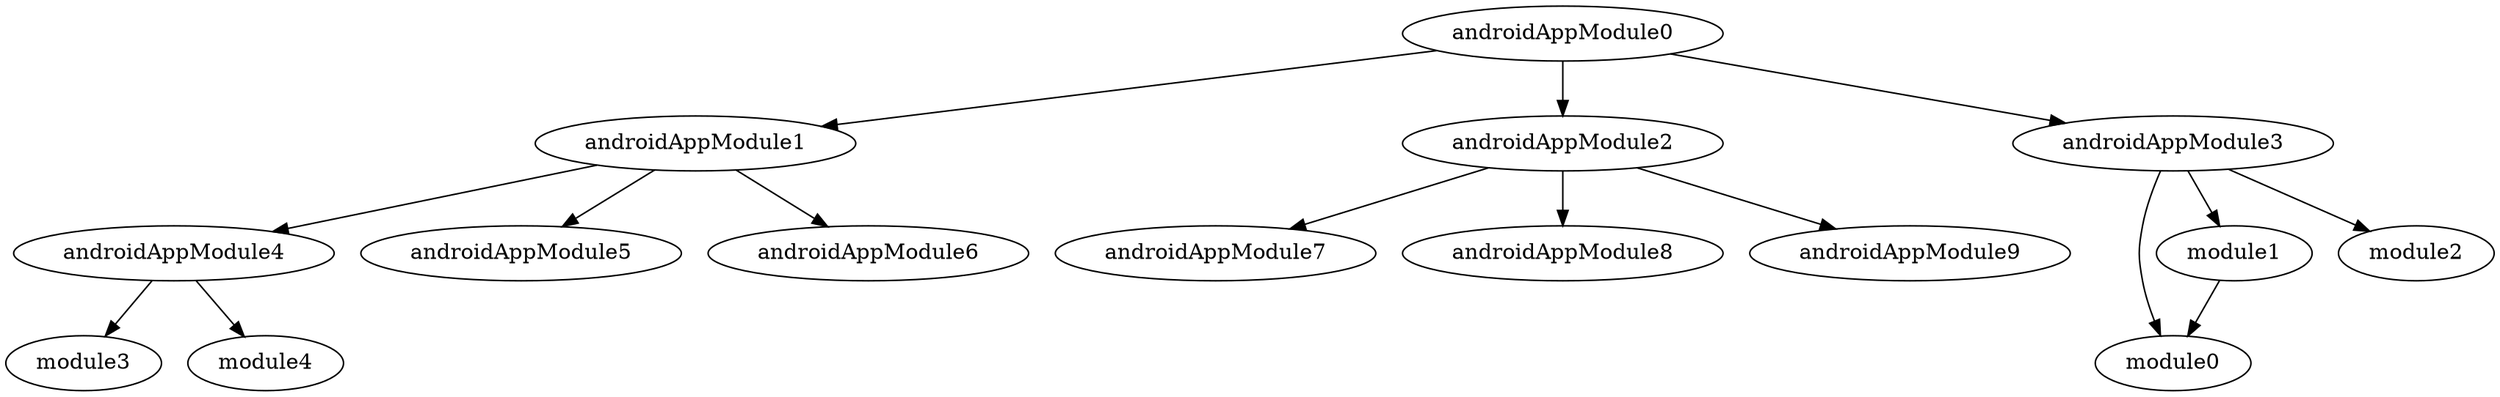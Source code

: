 digraph simple_tree2 {
  androidAppModule0 -> androidAppModule1, androidAppModule2, androidAppModule3;
  androidAppModule1 -> androidAppModule4, androidAppModule5, androidAppModule6;
  androidAppModule2 -> androidAppModule7, androidAppModule8, androidAppModule9;
  androidAppModule3 -> module0, module1, module2;
  androidAppModule4 -> module3, module4;
  androidAppModule5;
  androidAppModule6;
  androidAppModule7;
  androidAppModule8;
  androidAppModule9;
  module0;
  module1 -> module0;
  module2;
  module3;
  module4;
}